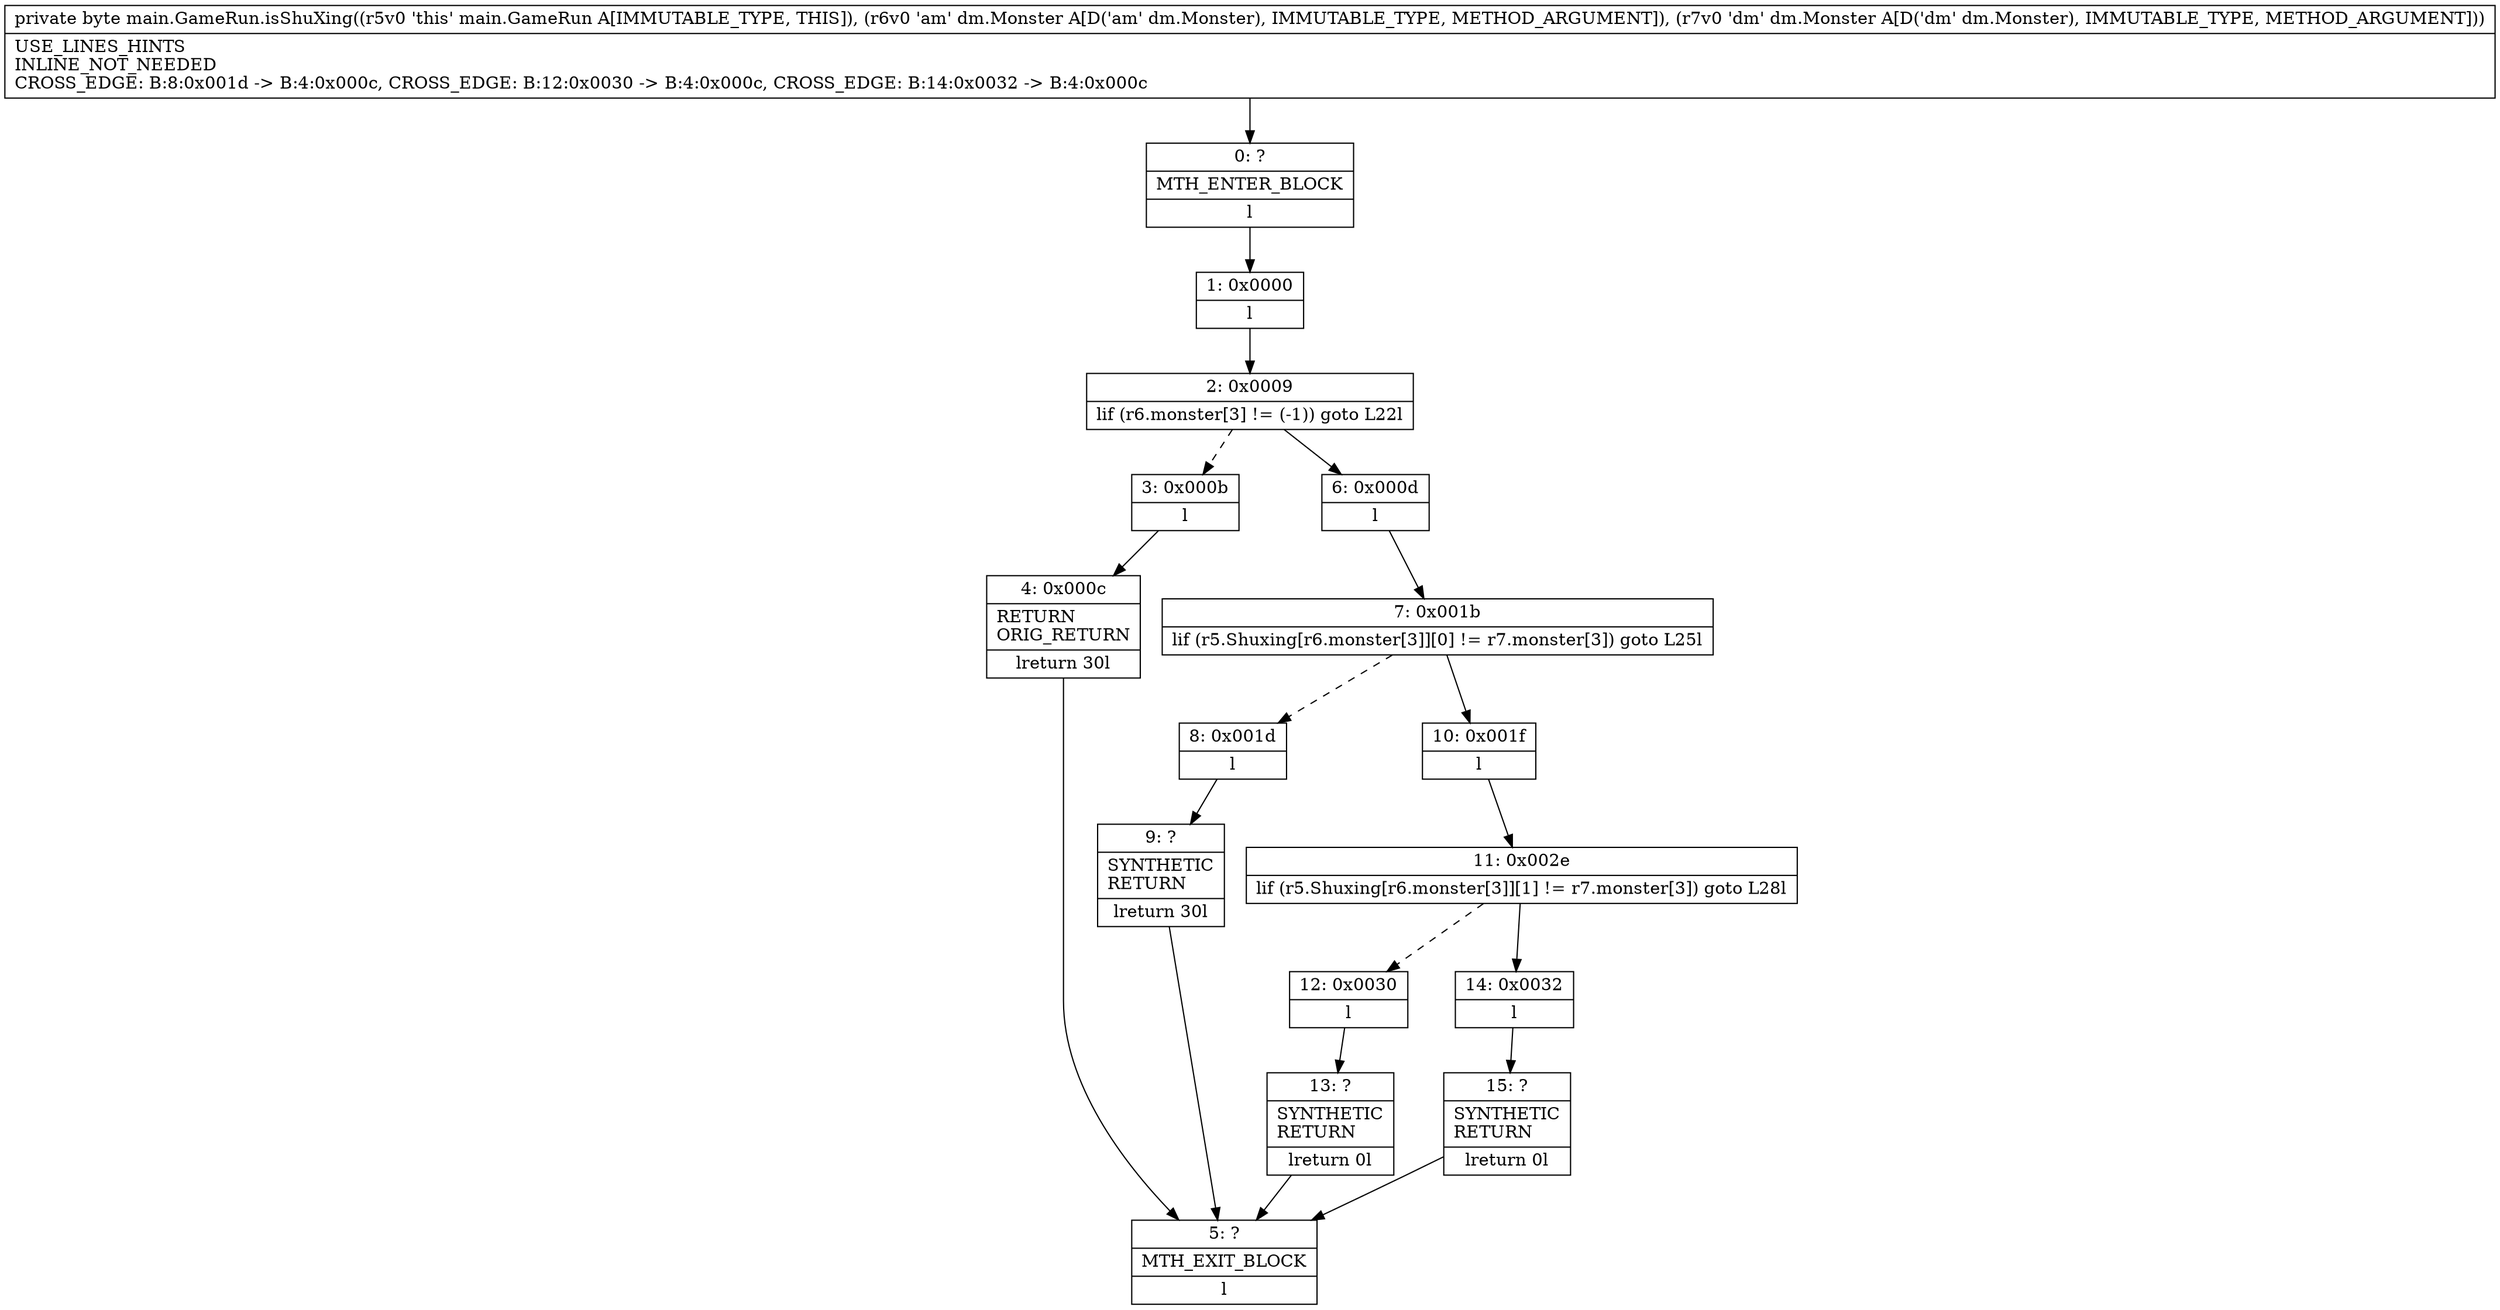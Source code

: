 digraph "CFG formain.GameRun.isShuXing(Ldm\/Monster;Ldm\/Monster;)B" {
Node_0 [shape=record,label="{0\:\ ?|MTH_ENTER_BLOCK\l|l}"];
Node_1 [shape=record,label="{1\:\ 0x0000|l}"];
Node_2 [shape=record,label="{2\:\ 0x0009|lif (r6.monster[3] != (\-1)) goto L22l}"];
Node_3 [shape=record,label="{3\:\ 0x000b|l}"];
Node_4 [shape=record,label="{4\:\ 0x000c|RETURN\lORIG_RETURN\l|lreturn 30l}"];
Node_5 [shape=record,label="{5\:\ ?|MTH_EXIT_BLOCK\l|l}"];
Node_6 [shape=record,label="{6\:\ 0x000d|l}"];
Node_7 [shape=record,label="{7\:\ 0x001b|lif (r5.Shuxing[r6.monster[3]][0] != r7.monster[3]) goto L25l}"];
Node_8 [shape=record,label="{8\:\ 0x001d|l}"];
Node_9 [shape=record,label="{9\:\ ?|SYNTHETIC\lRETURN\l|lreturn 30l}"];
Node_10 [shape=record,label="{10\:\ 0x001f|l}"];
Node_11 [shape=record,label="{11\:\ 0x002e|lif (r5.Shuxing[r6.monster[3]][1] != r7.monster[3]) goto L28l}"];
Node_12 [shape=record,label="{12\:\ 0x0030|l}"];
Node_13 [shape=record,label="{13\:\ ?|SYNTHETIC\lRETURN\l|lreturn 0l}"];
Node_14 [shape=record,label="{14\:\ 0x0032|l}"];
Node_15 [shape=record,label="{15\:\ ?|SYNTHETIC\lRETURN\l|lreturn 0l}"];
MethodNode[shape=record,label="{private byte main.GameRun.isShuXing((r5v0 'this' main.GameRun A[IMMUTABLE_TYPE, THIS]), (r6v0 'am' dm.Monster A[D('am' dm.Monster), IMMUTABLE_TYPE, METHOD_ARGUMENT]), (r7v0 'dm' dm.Monster A[D('dm' dm.Monster), IMMUTABLE_TYPE, METHOD_ARGUMENT]))  | USE_LINES_HINTS\lINLINE_NOT_NEEDED\lCROSS_EDGE: B:8:0x001d \-\> B:4:0x000c, CROSS_EDGE: B:12:0x0030 \-\> B:4:0x000c, CROSS_EDGE: B:14:0x0032 \-\> B:4:0x000c\l}"];
MethodNode -> Node_0;
Node_0 -> Node_1;
Node_1 -> Node_2;
Node_2 -> Node_3[style=dashed];
Node_2 -> Node_6;
Node_3 -> Node_4;
Node_4 -> Node_5;
Node_6 -> Node_7;
Node_7 -> Node_8[style=dashed];
Node_7 -> Node_10;
Node_8 -> Node_9;
Node_9 -> Node_5;
Node_10 -> Node_11;
Node_11 -> Node_12[style=dashed];
Node_11 -> Node_14;
Node_12 -> Node_13;
Node_13 -> Node_5;
Node_14 -> Node_15;
Node_15 -> Node_5;
}

